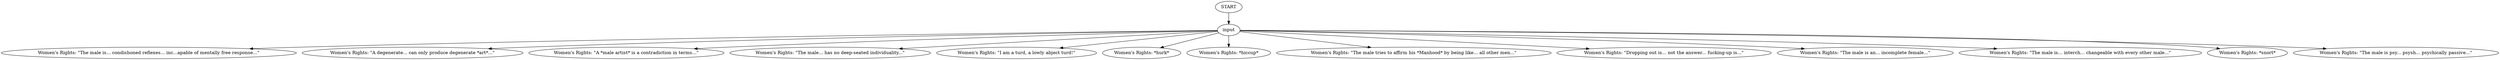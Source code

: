 # COAST / WOMENS RIGHTS second stage barks
# Barks for WR protester post-mercenary tribunal. The Women's Rights protester is drunk, lying in the sand. He uses the tare drunk/working class drunk idle animation.
# ==================================================
digraph G {
	  0 [label="START"];
	  1 [label="input"];
	  2 [label="Women's Rights: \"The male is... condishoned reflexes... inc...apable of mentally free response...\""];
	  3 [label="Women's Rights: \"A degenerate... can only produce degenerate *art*...\""];
	  4 [label="Women's Rights: \"A *male artist* is a contradiction in terms...\""];
	  5 [label="Women's Rights: \"The male... has no deep-seated individuality...\""];
	  6 [label="Women's Rights: \"I am a turd, a lowly abject turd!\""];
	  7 [label="Women's Rights: *hurk*"];
	  9 [label="Women's Rights: *hiccup*"];
	  10 [label="Women's Rights: \"The male tries to affirm his *Manhood* by being like... all other men...\""];
	  11 [label="Women's Rights: \"Dropping out is... not the answer... fucking-up is...\""];
	  12 [label="Women's Rights: \"The male is an... incomplete female...\""];
	  13 [label="Women's Rights: \"The male is... interch... changeable with every other male...\""];
	  14 [label="Women's Rights: *snort*"];
	  15 [label="Women's Rights: \"The male is psy... psysh... psychically passive...\""];
	  0 -> 1
	  1 -> 2
	  1 -> 3
	  1 -> 4
	  1 -> 5
	  1 -> 6
	  1 -> 7
	  1 -> 9
	  1 -> 10
	  1 -> 11
	  1 -> 12
	  1 -> 13
	  1 -> 14
	  1 -> 15
}


